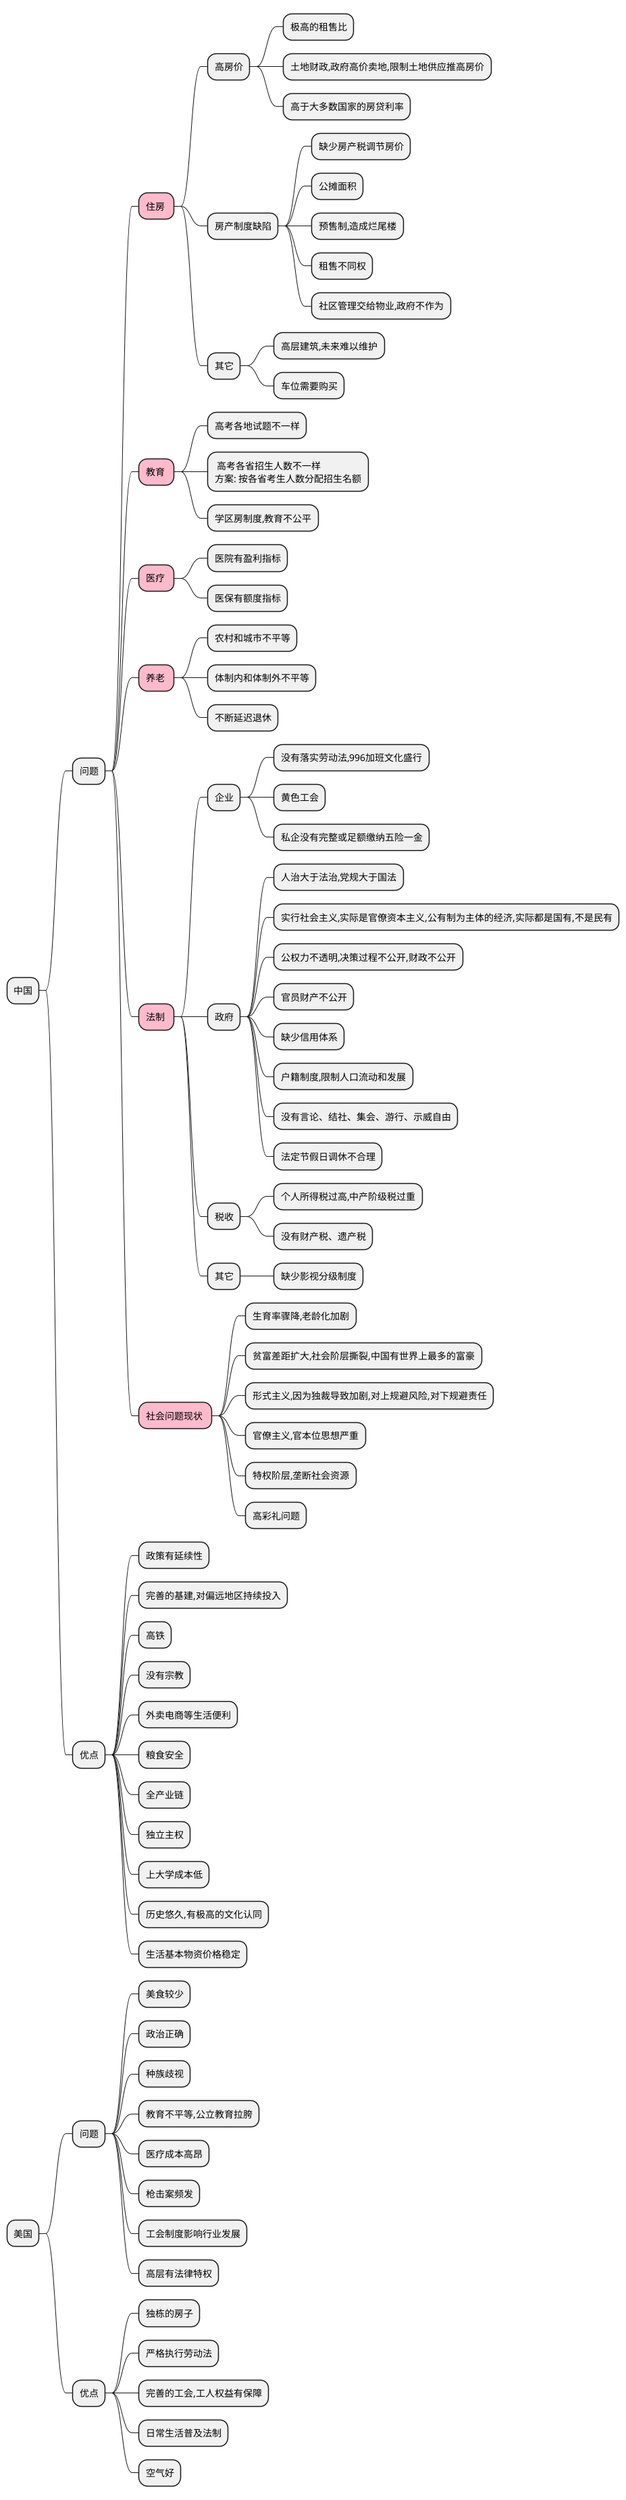 @startmindmap 中国

<style>
mindmapDiagram {
  .a {
    BackgroundColor lightgreen
  }
  .c {
    BackgroundColor #FFBBCC
  }
  .b {
    BackgroundColor lightblue
  }
}
</style>


* 中国
** 问题

*** 住房 <<c>>
**** 高房价
***** 极高的租售比
***** 土地财政,政府高价卖地,限制土地供应推高房价
***** 高于大多数国家的房贷利率

**** 房产制度缺陷
***** 缺少房产税调节房价
***** 公摊面积
***** 预售制,造成烂尾楼
***** 租售不同权
***** 社区管理交给物业,政府不作为

**** 其它
***** 高层建筑,未来难以维护
***** 车位需要购买


*** 教育 <<c>>
**** 高考各地试题不一样
****: 高考各省招生人数不一样
方案: 按各省考生人数分配招生名额;
**** 学区房制度,教育不公平


*** 医疗 <<c>>
**** 医院有盈利指标
**** 医保有额度指标


*** 养老 <<c>>
**** 农村和城市不平等
**** 体制内和体制外不平等
**** 不断延迟退休


*** 法制 <<c>>
**** 企业
***** 没有落实劳动法,996加班文化盛行
***** 黄色工会
***** 私企没有完整或足额缴纳五险一金

**** 政府
***** 人治大于法治,党规大于国法
***** 实行社会主义,实际是官僚资本主义,公有制为主体的经济,实际都是国有,不是民有
***** 公权力不透明,决策过程不公开,财政不公开
***** 官员财产不公开
***** 缺少信用体系
***** 户籍制度,限制人口流动和发展
***** 没有言论、结社、集会、游行、示威自由
***** 法定节假日调休不合理

**** 税收
***** 个人所得税过高,中产阶级税过重
***** 没有财产税、遗产税

**** 其它
***** 缺少影视分级制度


*** 社会问题现状 <<c>>
**** 生育率骤降,老龄化加剧
**** 贫富差距扩大,社会阶层撕裂,中国有世界上最多的富豪
**** 形式主义,因为独裁导致加剧,对上规避风险,对下规避责任
**** 官僚主义,官本位思想严重
**** 特权阶层,垄断社会资源
**** 高彩礼问题



** 优点
*** 政策有延续性
*** 完善的基建,对偏远地区持续投入
*** 高铁
*** 没有宗教
*** 外卖电商等生活便利
*** 粮食安全
*** 全产业链
*** 独立主权
*** 上大学成本低
*** 历史悠久,有极高的文化认同
*** 生活基本物资价格稳定



* 美国
** 问题
*** 美食较少
*** 政治正确
*** 种族歧视
*** 教育不平等,公立教育拉胯
*** 医疗成本高昂
*** 枪击案频发
*** 工会制度影响行业发展
*** 高层有法律特权


** 优点
*** 独栋的房子
*** 严格执行劳动法
*** 完善的工会,工人权益有保障
*** 日常生活普及法制
*** 空气好
@endmindmap